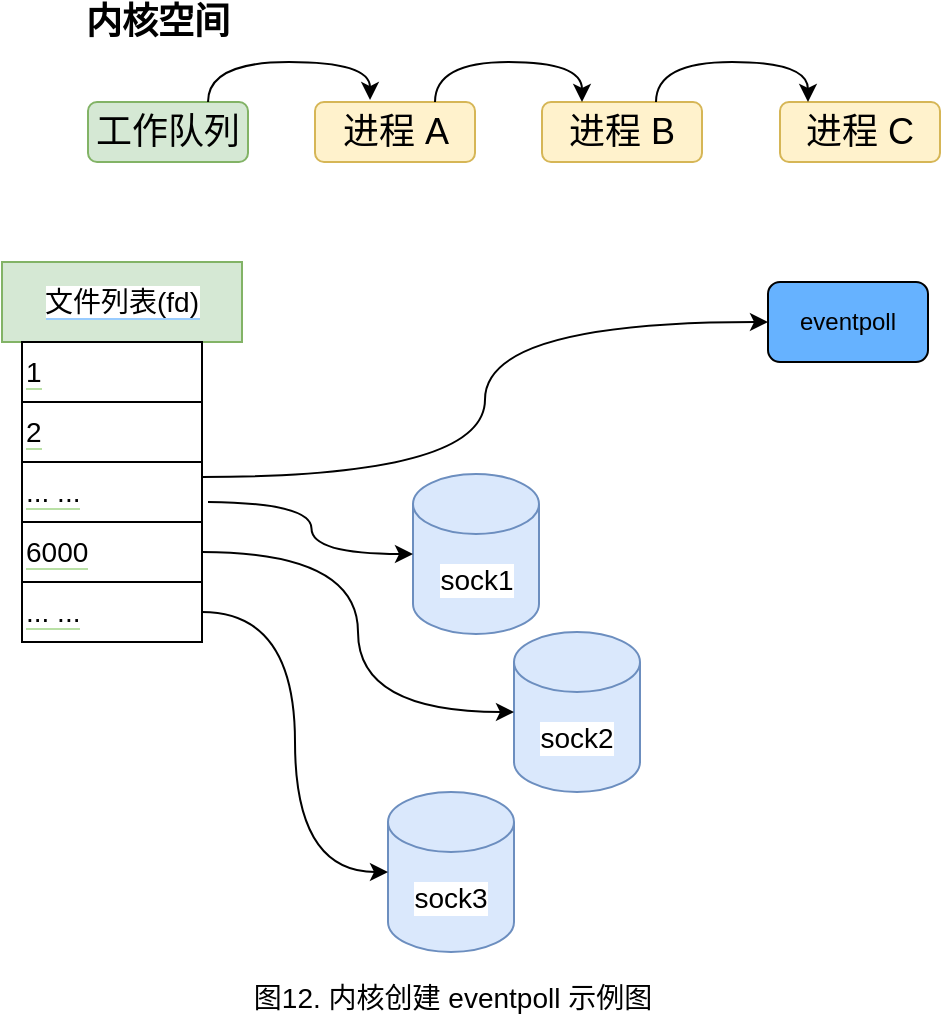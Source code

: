 <mxfile version="20.3.0" type="device"><diagram id="Rvg0cuo-lgE2vPb3-HRV" name="第 1 页"><mxGraphModel dx="1426" dy="905" grid="1" gridSize="10" guides="1" tooltips="1" connect="1" arrows="1" fold="1" page="1" pageScale="1" pageWidth="827" pageHeight="1169" math="0" shadow="0"><root><mxCell id="0"/><mxCell id="1" parent="0"/><mxCell id="mlQOcjNX-LOagovyzy4O-1" value="&lt;b&gt;&lt;font style=&quot;font-size: 18px;&quot;&gt;内核空间&lt;/font&gt;&lt;/b&gt;" style="text;html=1;strokeColor=none;fillColor=none;align=center;verticalAlign=middle;whiteSpace=wrap;rounded=0;" vertex="1" parent="1"><mxGeometry x="210" y="180" width="90" height="20" as="geometry"/></mxCell><mxCell id="mlQOcjNX-LOagovyzy4O-2" value="工作队列" style="rounded=1;whiteSpace=wrap;html=1;fontSize=18;fillColor=#d5e8d4;strokeColor=#82b366;" vertex="1" parent="1"><mxGeometry x="220" y="230" width="80" height="30" as="geometry"/></mxCell><mxCell id="mlQOcjNX-LOagovyzy4O-3" value="进程 B" style="rounded=1;whiteSpace=wrap;html=1;fontSize=18;fillColor=#fff2cc;strokeColor=#d6b656;" vertex="1" parent="1"><mxGeometry x="447" y="230" width="80" height="30" as="geometry"/></mxCell><mxCell id="mlQOcjNX-LOagovyzy4O-4" value="进程 C" style="rounded=1;whiteSpace=wrap;html=1;fontSize=18;fillColor=#fff2cc;strokeColor=#d6b656;" vertex="1" parent="1"><mxGeometry x="566" y="230" width="80" height="30" as="geometry"/></mxCell><mxCell id="mlQOcjNX-LOagovyzy4O-5" value="" style="endArrow=classic;html=1;rounded=0;fontSize=14;curved=1;exitX=0.75;exitY=0;exitDx=0;exitDy=0;entryX=0.25;entryY=0;entryDx=0;entryDy=0;edgeStyle=orthogonalEdgeStyle;" edge="1" parent="1"><mxGeometry width="50" height="50" relative="1" as="geometry"><mxPoint x="504" y="230" as="sourcePoint"/><mxPoint x="580" y="230" as="targetPoint"/><Array as="points"><mxPoint x="504" y="210"/><mxPoint x="580" y="210"/></Array></mxGeometry></mxCell><mxCell id="mlQOcjNX-LOagovyzy4O-6" value="图12. 内核创建 eventpoll 示例图" style="text;html=1;align=center;verticalAlign=middle;resizable=0;points=[];autosize=1;strokeColor=none;fillColor=none;fontSize=14;" vertex="1" parent="1"><mxGeometry x="291.5" y="663" width="220" height="30" as="geometry"/></mxCell><mxCell id="mlQOcjNX-LOagovyzy4O-7" value="&lt;span style=&quot;background-color: rgb(255, 255, 255);&quot;&gt;文件列表(fd)&lt;/span&gt;" style="rounded=0;whiteSpace=wrap;html=1;labelBackgroundColor=#99CCFF;fontSize=14;fillColor=#d5e8d4;strokeColor=#82b366;" vertex="1" parent="1"><mxGeometry x="177" y="310" width="120" height="40" as="geometry"/></mxCell><mxCell id="mlQOcjNX-LOagovyzy4O-8" value="&lt;span style=&quot;background-color: rgb(255, 255, 255);&quot;&gt;1&lt;/span&gt;" style="rounded=0;whiteSpace=wrap;html=1;labelBackgroundColor=#B9E0A5;fontSize=14;align=left;" vertex="1" parent="1"><mxGeometry x="187" y="350" width="90" height="30" as="geometry"/></mxCell><mxCell id="mlQOcjNX-LOagovyzy4O-9" value="&lt;span style=&quot;background-color: rgb(255, 255, 255);&quot;&gt;2&lt;/span&gt;" style="rounded=0;whiteSpace=wrap;html=1;labelBackgroundColor=#B9E0A5;fontSize=14;align=left;" vertex="1" parent="1"><mxGeometry x="187" y="380" width="90" height="30" as="geometry"/></mxCell><mxCell id="mlQOcjNX-LOagovyzy4O-10" value="&lt;span style=&quot;background-color: rgb(255, 255, 255);&quot;&gt;... ...&lt;/span&gt;" style="rounded=0;whiteSpace=wrap;html=1;labelBackgroundColor=#B9E0A5;fontSize=14;align=left;" vertex="1" parent="1"><mxGeometry x="187" y="410" width="90" height="30" as="geometry"/></mxCell><mxCell id="mlQOcjNX-LOagovyzy4O-11" value="&lt;span style=&quot;background-color: rgb(255, 255, 255);&quot;&gt;6000&lt;/span&gt;" style="rounded=0;whiteSpace=wrap;html=1;labelBackgroundColor=#B9E0A5;fontSize=14;align=left;" vertex="1" parent="1"><mxGeometry x="187" y="440" width="90" height="30" as="geometry"/></mxCell><mxCell id="mlQOcjNX-LOagovyzy4O-12" value="&lt;span style=&quot;background-color: rgb(255, 255, 255);&quot;&gt;... ...&lt;/span&gt;" style="rounded=0;whiteSpace=wrap;html=1;labelBackgroundColor=#B9E0A5;fontSize=14;align=left;" vertex="1" parent="1"><mxGeometry x="187" y="470" width="90" height="30" as="geometry"/></mxCell><mxCell id="mlQOcjNX-LOagovyzy4O-13" value="sock1" style="shape=cylinder3;whiteSpace=wrap;html=1;boundedLbl=1;backgroundOutline=1;size=15;labelBackgroundColor=#FFFFFF;fontSize=14;fillColor=#dae8fc;strokeColor=#6c8ebf;" vertex="1" parent="1"><mxGeometry x="382.5" y="416" width="63" height="80" as="geometry"/></mxCell><mxCell id="mlQOcjNX-LOagovyzy4O-14" value="" style="endArrow=classic;html=1;rounded=0;fontSize=14;entryX=0;entryY=0.5;entryDx=0;entryDy=0;entryPerimeter=0;edgeStyle=orthogonalEdgeStyle;curved=1;" edge="1" parent="1" target="mlQOcjNX-LOagovyzy4O-13"><mxGeometry width="50" height="50" relative="1" as="geometry"><mxPoint x="280" y="430" as="sourcePoint"/><mxPoint x="397" y="370" as="targetPoint"/></mxGeometry></mxCell><mxCell id="mlQOcjNX-LOagovyzy4O-17" value="sock2" style="shape=cylinder3;whiteSpace=wrap;html=1;boundedLbl=1;backgroundOutline=1;size=15;labelBackgroundColor=#FFFFFF;fontSize=14;fillColor=#dae8fc;strokeColor=#6c8ebf;" vertex="1" parent="1"><mxGeometry x="433" y="495" width="63" height="80" as="geometry"/></mxCell><mxCell id="mlQOcjNX-LOagovyzy4O-18" value="sock3" style="shape=cylinder3;whiteSpace=wrap;html=1;boundedLbl=1;backgroundOutline=1;size=15;labelBackgroundColor=#FFFFFF;fontSize=14;fillColor=#dae8fc;strokeColor=#6c8ebf;" vertex="1" parent="1"><mxGeometry x="370" y="575" width="63" height="80" as="geometry"/></mxCell><mxCell id="mlQOcjNX-LOagovyzy4O-19" value="" style="endArrow=classic;html=1;rounded=0;exitX=1;exitY=0.5;exitDx=0;exitDy=0;entryX=0;entryY=0.5;entryDx=0;entryDy=0;entryPerimeter=0;edgeStyle=orthogonalEdgeStyle;curved=1;" edge="1" parent="1" source="mlQOcjNX-LOagovyzy4O-11" target="mlQOcjNX-LOagovyzy4O-17"><mxGeometry width="50" height="50" relative="1" as="geometry"><mxPoint x="310" y="500" as="sourcePoint"/><mxPoint x="360" y="450" as="targetPoint"/></mxGeometry></mxCell><mxCell id="mlQOcjNX-LOagovyzy4O-20" value="" style="endArrow=classic;html=1;rounded=0;curved=1;exitX=1;exitY=0.5;exitDx=0;exitDy=0;entryX=0;entryY=0.5;entryDx=0;entryDy=0;entryPerimeter=0;edgeStyle=orthogonalEdgeStyle;" edge="1" parent="1" source="mlQOcjNX-LOagovyzy4O-12" target="mlQOcjNX-LOagovyzy4O-18"><mxGeometry width="50" height="50" relative="1" as="geometry"><mxPoint x="280" y="570" as="sourcePoint"/><mxPoint x="330" y="520" as="targetPoint"/></mxGeometry></mxCell><mxCell id="mlQOcjNX-LOagovyzy4O-23" value="进程 A" style="rounded=1;whiteSpace=wrap;html=1;fontSize=18;fillColor=#fff2cc;strokeColor=#d6b656;" vertex="1" parent="1"><mxGeometry x="333.5" y="230" width="80" height="30" as="geometry"/></mxCell><mxCell id="mlQOcjNX-LOagovyzy4O-24" value="" style="endArrow=classic;html=1;rounded=0;exitX=0.75;exitY=0;exitDx=0;exitDy=0;entryX=0.344;entryY=-0.033;entryDx=0;entryDy=0;entryPerimeter=0;edgeStyle=orthogonalEdgeStyle;curved=1;" edge="1" parent="1" source="mlQOcjNX-LOagovyzy4O-2" target="mlQOcjNX-LOagovyzy4O-23"><mxGeometry width="50" height="50" relative="1" as="geometry"><mxPoint x="330" y="240" as="sourcePoint"/><mxPoint x="380" y="190" as="targetPoint"/><Array as="points"><mxPoint x="280" y="210"/><mxPoint x="361" y="210"/></Array></mxGeometry></mxCell><mxCell id="mlQOcjNX-LOagovyzy4O-25" value="" style="endArrow=classic;html=1;rounded=0;curved=1;exitX=0.75;exitY=0;exitDx=0;exitDy=0;entryX=0.25;entryY=0;entryDx=0;entryDy=0;edgeStyle=orthogonalEdgeStyle;" edge="1" parent="1" source="mlQOcjNX-LOagovyzy4O-23" target="mlQOcjNX-LOagovyzy4O-3"><mxGeometry width="50" height="50" relative="1" as="geometry"><mxPoint x="490" y="170" as="sourcePoint"/><mxPoint x="540" y="120" as="targetPoint"/><Array as="points"><mxPoint x="394" y="210"/><mxPoint x="467" y="210"/></Array></mxGeometry></mxCell><mxCell id="mlQOcjNX-LOagovyzy4O-34" value="eventpoll" style="rounded=1;whiteSpace=wrap;html=1;fillColor=#66B2FF;" vertex="1" parent="1"><mxGeometry x="560" y="320" width="80" height="40" as="geometry"/></mxCell><mxCell id="mlQOcjNX-LOagovyzy4O-35" value="" style="endArrow=classic;html=1;rounded=0;exitX=1;exitY=0.25;exitDx=0;exitDy=0;entryX=0;entryY=0.5;entryDx=0;entryDy=0;edgeStyle=orthogonalEdgeStyle;curved=1;" edge="1" parent="1" source="mlQOcjNX-LOagovyzy4O-10" target="mlQOcjNX-LOagovyzy4O-34"><mxGeometry width="50" height="50" relative="1" as="geometry"><mxPoint x="390" y="360" as="sourcePoint"/><mxPoint x="440" y="310" as="targetPoint"/></mxGeometry></mxCell></root></mxGraphModel></diagram></mxfile>